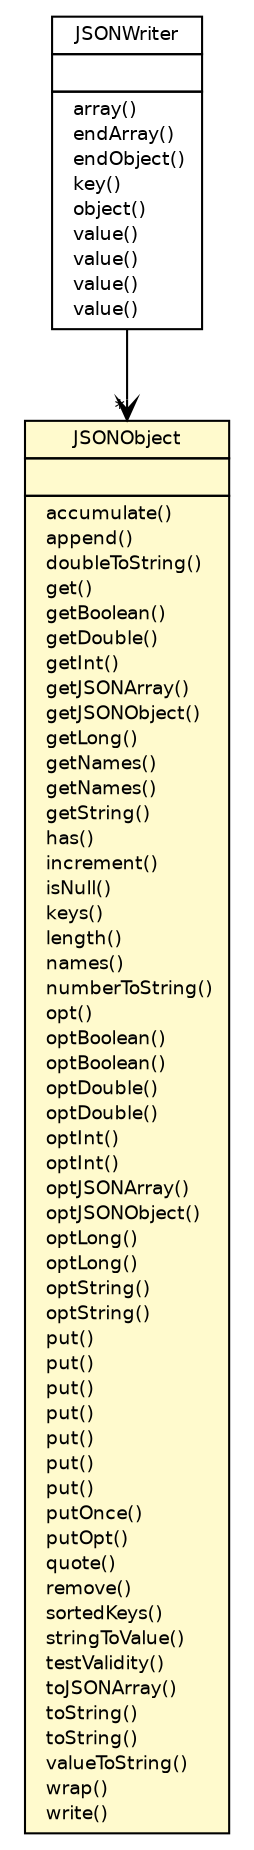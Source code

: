 #!/usr/local/bin/dot
#
# Class diagram 
# Generated by UMLGraph version 5.2 (http://www.umlgraph.org/)
#

digraph G {
	edge [fontname="Helvetica",fontsize=10,labelfontname="Helvetica",labelfontsize=10];
	node [fontname="Helvetica",fontsize=10,shape=plaintext];
	nodesep=0.25;
	ranksep=0.5;
	// org.json.heyzap.JSONWriter
	c8702 [label=<<table title="org.json.heyzap.JSONWriter" border="0" cellborder="1" cellspacing="0" cellpadding="2" port="p" href="./JSONWriter.html">
		<tr><td><table border="0" cellspacing="0" cellpadding="1">
<tr><td align="center" balign="center"> JSONWriter </td></tr>
		</table></td></tr>
		<tr><td><table border="0" cellspacing="0" cellpadding="1">
<tr><td align="left" balign="left">  </td></tr>
		</table></td></tr>
		<tr><td><table border="0" cellspacing="0" cellpadding="1">
<tr><td align="left" balign="left">  array() </td></tr>
<tr><td align="left" balign="left">  endArray() </td></tr>
<tr><td align="left" balign="left">  endObject() </td></tr>
<tr><td align="left" balign="left">  key() </td></tr>
<tr><td align="left" balign="left">  object() </td></tr>
<tr><td align="left" balign="left">  value() </td></tr>
<tr><td align="left" balign="left">  value() </td></tr>
<tr><td align="left" balign="left">  value() </td></tr>
<tr><td align="left" balign="left">  value() </td></tr>
		</table></td></tr>
		</table>>, fontname="Helvetica", fontcolor="black", fontsize=9.0];
	// org.json.heyzap.JSONObject
	c8706 [label=<<table title="org.json.heyzap.JSONObject" border="0" cellborder="1" cellspacing="0" cellpadding="2" port="p" bgcolor="lemonChiffon" href="./JSONObject.html">
		<tr><td><table border="0" cellspacing="0" cellpadding="1">
<tr><td align="center" balign="center"> JSONObject </td></tr>
		</table></td></tr>
		<tr><td><table border="0" cellspacing="0" cellpadding="1">
<tr><td align="left" balign="left">  </td></tr>
		</table></td></tr>
		<tr><td><table border="0" cellspacing="0" cellpadding="1">
<tr><td align="left" balign="left">  accumulate() </td></tr>
<tr><td align="left" balign="left">  append() </td></tr>
<tr><td align="left" balign="left">  doubleToString() </td></tr>
<tr><td align="left" balign="left">  get() </td></tr>
<tr><td align="left" balign="left">  getBoolean() </td></tr>
<tr><td align="left" balign="left">  getDouble() </td></tr>
<tr><td align="left" balign="left">  getInt() </td></tr>
<tr><td align="left" balign="left">  getJSONArray() </td></tr>
<tr><td align="left" balign="left">  getJSONObject() </td></tr>
<tr><td align="left" balign="left">  getLong() </td></tr>
<tr><td align="left" balign="left">  getNames() </td></tr>
<tr><td align="left" balign="left">  getNames() </td></tr>
<tr><td align="left" balign="left">  getString() </td></tr>
<tr><td align="left" balign="left">  has() </td></tr>
<tr><td align="left" balign="left">  increment() </td></tr>
<tr><td align="left" balign="left">  isNull() </td></tr>
<tr><td align="left" balign="left">  keys() </td></tr>
<tr><td align="left" balign="left">  length() </td></tr>
<tr><td align="left" balign="left">  names() </td></tr>
<tr><td align="left" balign="left">  numberToString() </td></tr>
<tr><td align="left" balign="left">  opt() </td></tr>
<tr><td align="left" balign="left">  optBoolean() </td></tr>
<tr><td align="left" balign="left">  optBoolean() </td></tr>
<tr><td align="left" balign="left">  optDouble() </td></tr>
<tr><td align="left" balign="left">  optDouble() </td></tr>
<tr><td align="left" balign="left">  optInt() </td></tr>
<tr><td align="left" balign="left">  optInt() </td></tr>
<tr><td align="left" balign="left">  optJSONArray() </td></tr>
<tr><td align="left" balign="left">  optJSONObject() </td></tr>
<tr><td align="left" balign="left">  optLong() </td></tr>
<tr><td align="left" balign="left">  optLong() </td></tr>
<tr><td align="left" balign="left">  optString() </td></tr>
<tr><td align="left" balign="left">  optString() </td></tr>
<tr><td align="left" balign="left">  put() </td></tr>
<tr><td align="left" balign="left">  put() </td></tr>
<tr><td align="left" balign="left">  put() </td></tr>
<tr><td align="left" balign="left">  put() </td></tr>
<tr><td align="left" balign="left">  put() </td></tr>
<tr><td align="left" balign="left">  put() </td></tr>
<tr><td align="left" balign="left">  put() </td></tr>
<tr><td align="left" balign="left">  putOnce() </td></tr>
<tr><td align="left" balign="left">  putOpt() </td></tr>
<tr><td align="left" balign="left">  quote() </td></tr>
<tr><td align="left" balign="left">  remove() </td></tr>
<tr><td align="left" balign="left">  sortedKeys() </td></tr>
<tr><td align="left" balign="left">  stringToValue() </td></tr>
<tr><td align="left" balign="left">  testValidity() </td></tr>
<tr><td align="left" balign="left">  toJSONArray() </td></tr>
<tr><td align="left" balign="left">  toString() </td></tr>
<tr><td align="left" balign="left">  toString() </td></tr>
<tr><td align="left" balign="left">  valueToString() </td></tr>
<tr><td align="left" balign="left">  wrap() </td></tr>
<tr><td align="left" balign="left">  write() </td></tr>
		</table></td></tr>
		</table>>, fontname="Helvetica", fontcolor="black", fontsize=9.0];
	// org.json.heyzap.JSONWriter NAVASSOC org.json.heyzap.JSONObject
	c8702:p -> c8706:p [taillabel="", label="", headlabel="*", fontname="Helvetica", fontcolor="black", fontsize=10.0, color="black", arrowhead=open];
}

